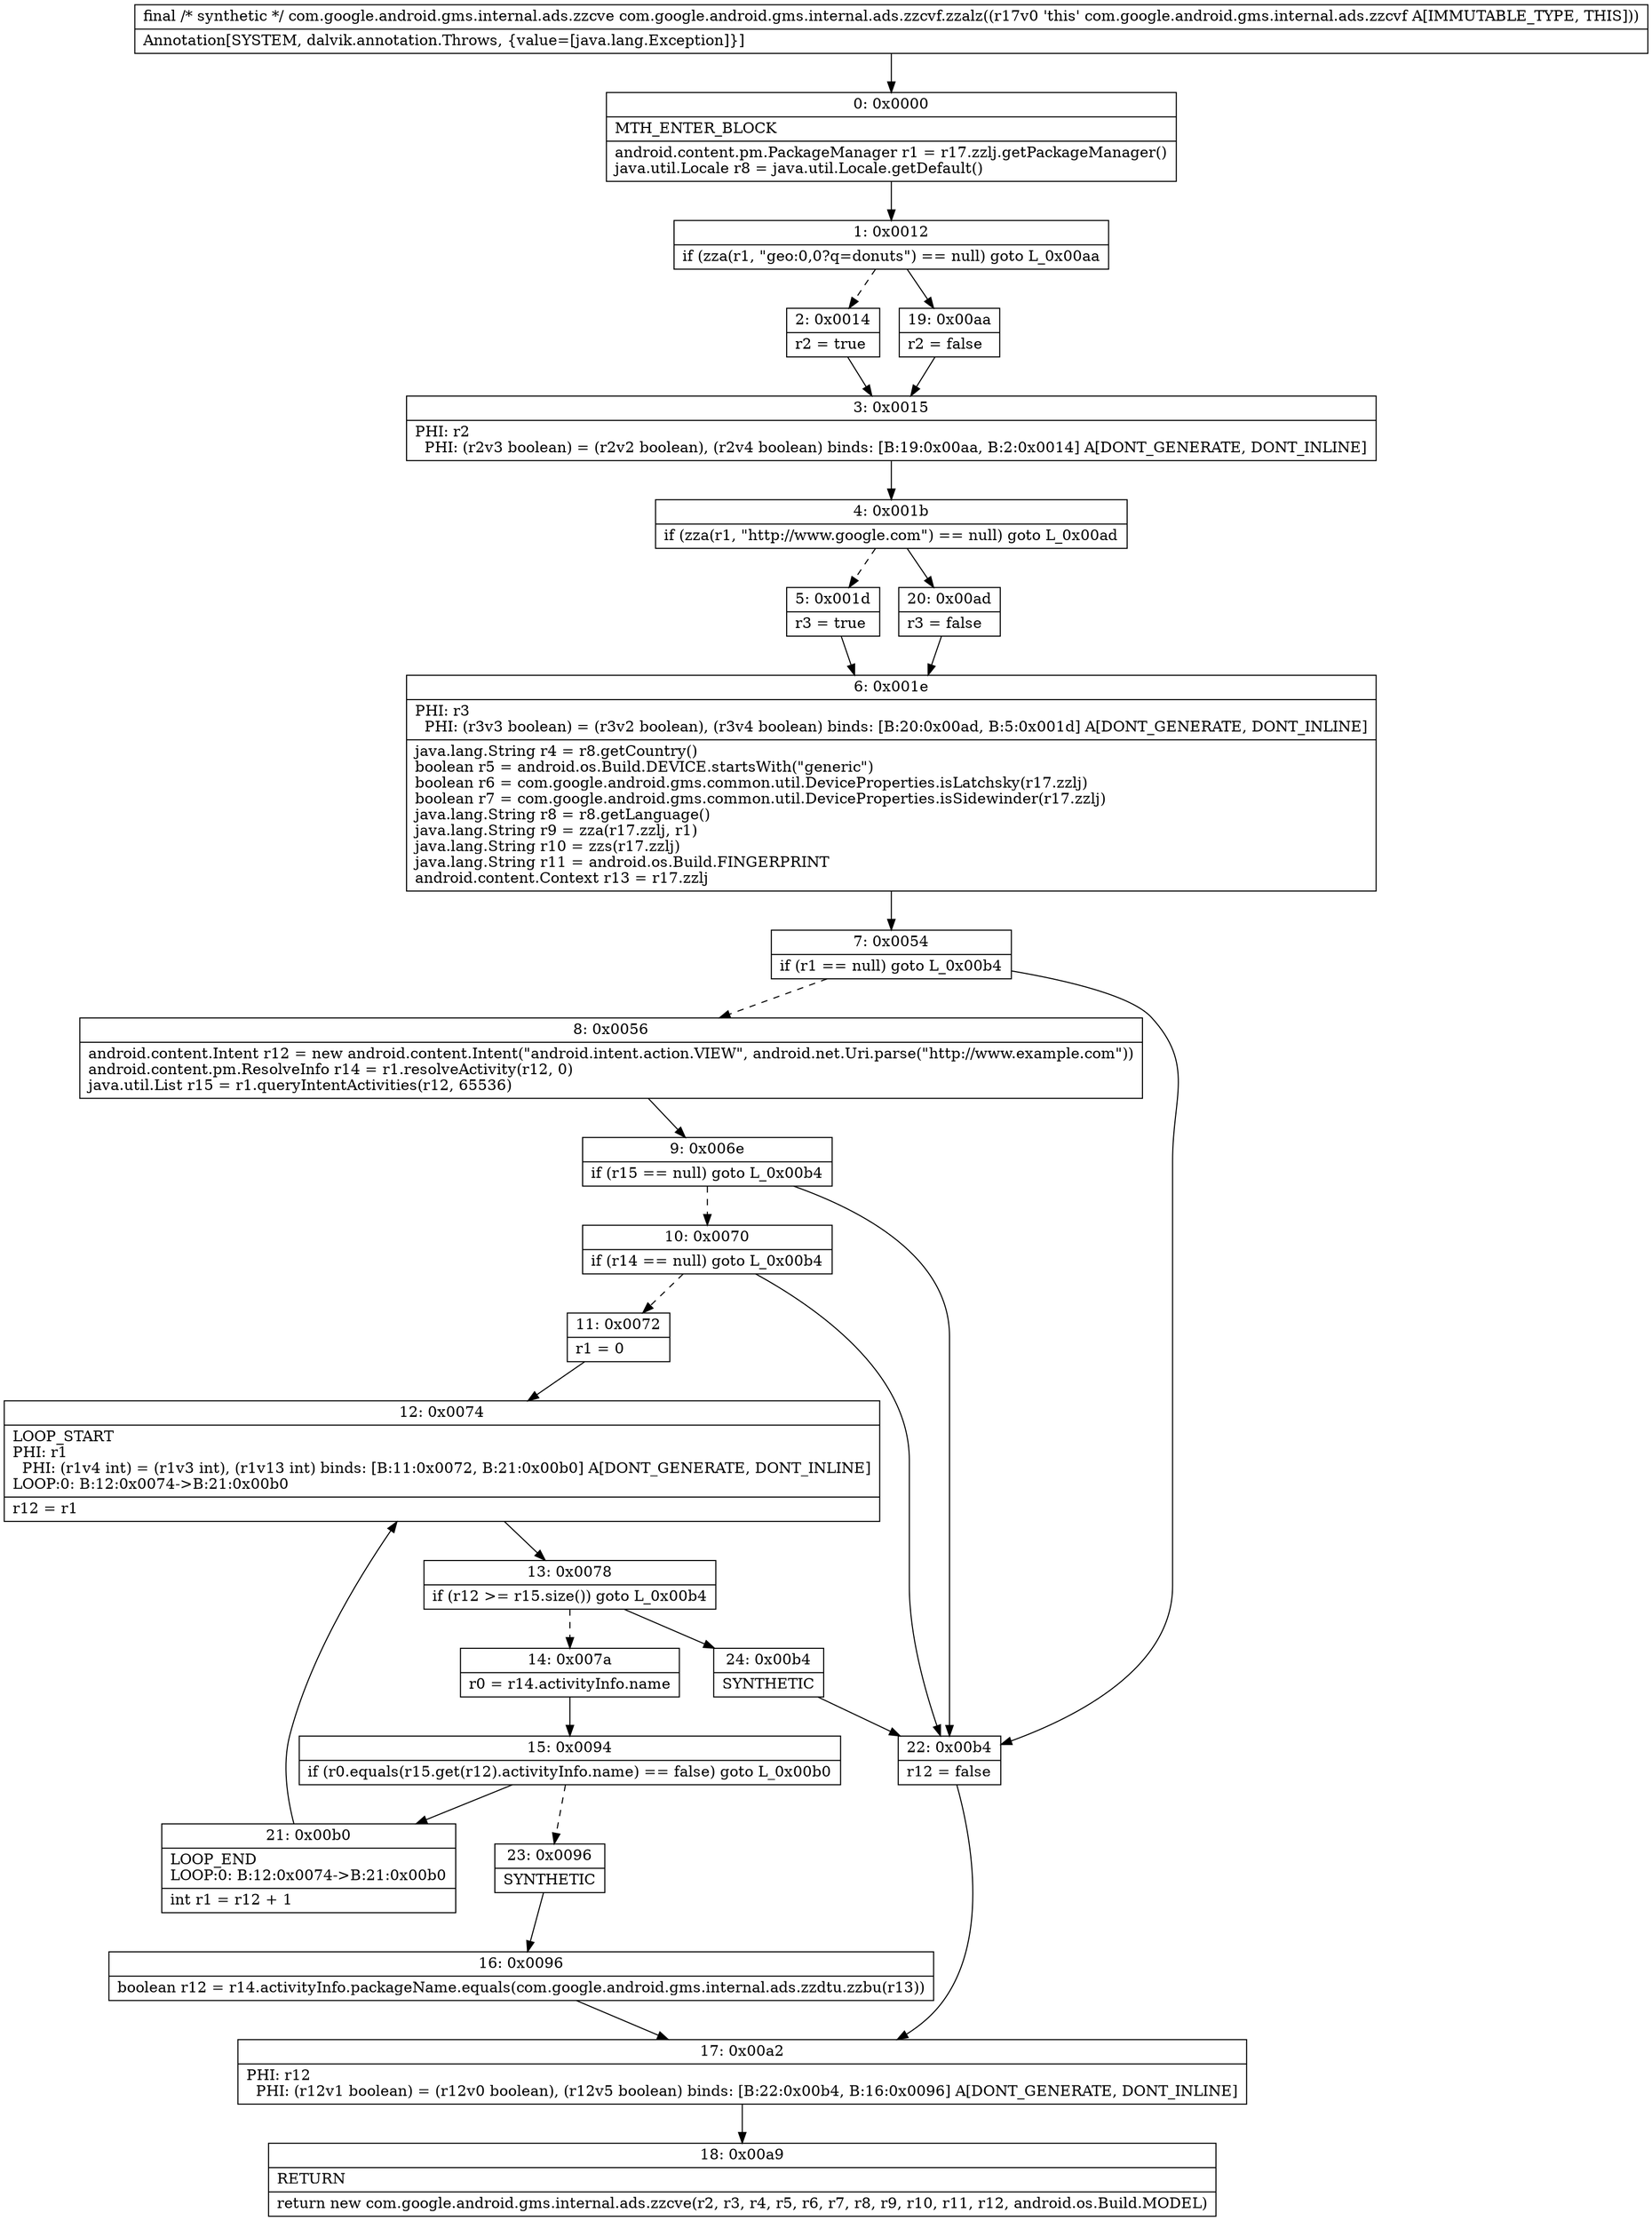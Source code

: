 digraph "CFG forcom.google.android.gms.internal.ads.zzcvf.zzalz()Lcom\/google\/android\/gms\/internal\/ads\/zzcve;" {
Node_0 [shape=record,label="{0\:\ 0x0000|MTH_ENTER_BLOCK\l|android.content.pm.PackageManager r1 = r17.zzlj.getPackageManager()\ljava.util.Locale r8 = java.util.Locale.getDefault()\l}"];
Node_1 [shape=record,label="{1\:\ 0x0012|if (zza(r1, \"geo:0,0?q=donuts\") == null) goto L_0x00aa\l}"];
Node_2 [shape=record,label="{2\:\ 0x0014|r2 = true\l}"];
Node_3 [shape=record,label="{3\:\ 0x0015|PHI: r2 \l  PHI: (r2v3 boolean) = (r2v2 boolean), (r2v4 boolean) binds: [B:19:0x00aa, B:2:0x0014] A[DONT_GENERATE, DONT_INLINE]\l}"];
Node_4 [shape=record,label="{4\:\ 0x001b|if (zza(r1, \"http:\/\/www.google.com\") == null) goto L_0x00ad\l}"];
Node_5 [shape=record,label="{5\:\ 0x001d|r3 = true\l}"];
Node_6 [shape=record,label="{6\:\ 0x001e|PHI: r3 \l  PHI: (r3v3 boolean) = (r3v2 boolean), (r3v4 boolean) binds: [B:20:0x00ad, B:5:0x001d] A[DONT_GENERATE, DONT_INLINE]\l|java.lang.String r4 = r8.getCountry()\lboolean r5 = android.os.Build.DEVICE.startsWith(\"generic\")\lboolean r6 = com.google.android.gms.common.util.DeviceProperties.isLatchsky(r17.zzlj)\lboolean r7 = com.google.android.gms.common.util.DeviceProperties.isSidewinder(r17.zzlj)\ljava.lang.String r8 = r8.getLanguage()\ljava.lang.String r9 = zza(r17.zzlj, r1)\ljava.lang.String r10 = zzs(r17.zzlj)\ljava.lang.String r11 = android.os.Build.FINGERPRINT\landroid.content.Context r13 = r17.zzlj\l}"];
Node_7 [shape=record,label="{7\:\ 0x0054|if (r1 == null) goto L_0x00b4\l}"];
Node_8 [shape=record,label="{8\:\ 0x0056|android.content.Intent r12 = new android.content.Intent(\"android.intent.action.VIEW\", android.net.Uri.parse(\"http:\/\/www.example.com\"))\landroid.content.pm.ResolveInfo r14 = r1.resolveActivity(r12, 0)\ljava.util.List r15 = r1.queryIntentActivities(r12, 65536)\l}"];
Node_9 [shape=record,label="{9\:\ 0x006e|if (r15 == null) goto L_0x00b4\l}"];
Node_10 [shape=record,label="{10\:\ 0x0070|if (r14 == null) goto L_0x00b4\l}"];
Node_11 [shape=record,label="{11\:\ 0x0072|r1 = 0\l}"];
Node_12 [shape=record,label="{12\:\ 0x0074|LOOP_START\lPHI: r1 \l  PHI: (r1v4 int) = (r1v3 int), (r1v13 int) binds: [B:11:0x0072, B:21:0x00b0] A[DONT_GENERATE, DONT_INLINE]\lLOOP:0: B:12:0x0074\-\>B:21:0x00b0\l|r12 = r1\l}"];
Node_13 [shape=record,label="{13\:\ 0x0078|if (r12 \>= r15.size()) goto L_0x00b4\l}"];
Node_14 [shape=record,label="{14\:\ 0x007a|r0 = r14.activityInfo.name\l}"];
Node_15 [shape=record,label="{15\:\ 0x0094|if (r0.equals(r15.get(r12).activityInfo.name) == false) goto L_0x00b0\l}"];
Node_16 [shape=record,label="{16\:\ 0x0096|boolean r12 = r14.activityInfo.packageName.equals(com.google.android.gms.internal.ads.zzdtu.zzbu(r13))\l}"];
Node_17 [shape=record,label="{17\:\ 0x00a2|PHI: r12 \l  PHI: (r12v1 boolean) = (r12v0 boolean), (r12v5 boolean) binds: [B:22:0x00b4, B:16:0x0096] A[DONT_GENERATE, DONT_INLINE]\l}"];
Node_18 [shape=record,label="{18\:\ 0x00a9|RETURN\l|return new com.google.android.gms.internal.ads.zzcve(r2, r3, r4, r5, r6, r7, r8, r9, r10, r11, r12, android.os.Build.MODEL)\l}"];
Node_19 [shape=record,label="{19\:\ 0x00aa|r2 = false\l}"];
Node_20 [shape=record,label="{20\:\ 0x00ad|r3 = false\l}"];
Node_21 [shape=record,label="{21\:\ 0x00b0|LOOP_END\lLOOP:0: B:12:0x0074\-\>B:21:0x00b0\l|int r1 = r12 + 1\l}"];
Node_22 [shape=record,label="{22\:\ 0x00b4|r12 = false\l}"];
Node_23 [shape=record,label="{23\:\ 0x0096|SYNTHETIC\l}"];
Node_24 [shape=record,label="{24\:\ 0x00b4|SYNTHETIC\l}"];
MethodNode[shape=record,label="{final \/* synthetic *\/ com.google.android.gms.internal.ads.zzcve com.google.android.gms.internal.ads.zzcvf.zzalz((r17v0 'this' com.google.android.gms.internal.ads.zzcvf A[IMMUTABLE_TYPE, THIS]))  | Annotation[SYSTEM, dalvik.annotation.Throws, \{value=[java.lang.Exception]\}]\l}"];
MethodNode -> Node_0;
Node_0 -> Node_1;
Node_1 -> Node_2[style=dashed];
Node_1 -> Node_19;
Node_2 -> Node_3;
Node_3 -> Node_4;
Node_4 -> Node_5[style=dashed];
Node_4 -> Node_20;
Node_5 -> Node_6;
Node_6 -> Node_7;
Node_7 -> Node_8[style=dashed];
Node_7 -> Node_22;
Node_8 -> Node_9;
Node_9 -> Node_10[style=dashed];
Node_9 -> Node_22;
Node_10 -> Node_11[style=dashed];
Node_10 -> Node_22;
Node_11 -> Node_12;
Node_12 -> Node_13;
Node_13 -> Node_14[style=dashed];
Node_13 -> Node_24;
Node_14 -> Node_15;
Node_15 -> Node_21;
Node_15 -> Node_23[style=dashed];
Node_16 -> Node_17;
Node_17 -> Node_18;
Node_19 -> Node_3;
Node_20 -> Node_6;
Node_21 -> Node_12;
Node_22 -> Node_17;
Node_23 -> Node_16;
Node_24 -> Node_22;
}

